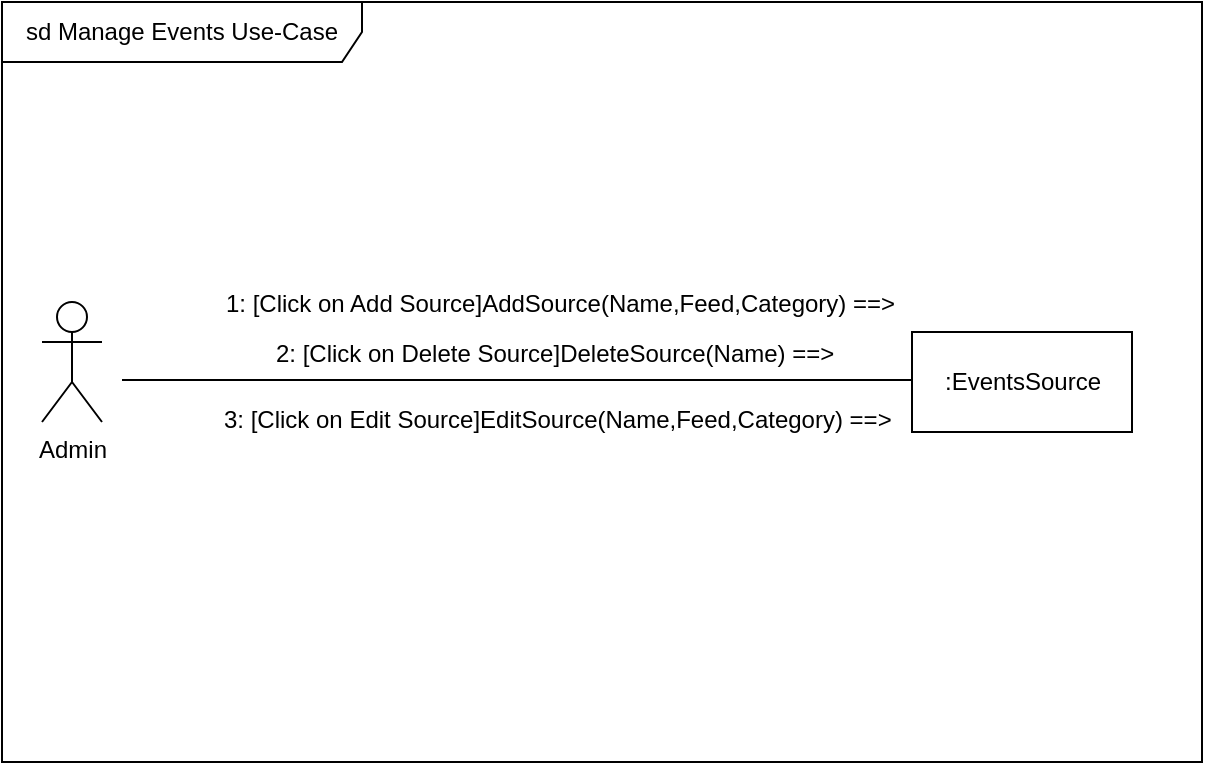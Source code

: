 <mxfile version="10.6.8" type="github"><diagram id="-Dfqtne9Uj1BQKGHxGIQ" name="Page-1"><mxGraphModel dx="754" dy="467" grid="1" gridSize="10" guides="1" tooltips="1" connect="1" arrows="1" fold="1" page="1" pageScale="1" pageWidth="827" pageHeight="1169" math="0" shadow="0"><root><mxCell id="0"/><mxCell id="1" parent="0"/><mxCell id="v7OqNKy72ZKTnc3owgDO-2" value="sd Manage Events Use-Case" style="shape=umlFrame;whiteSpace=wrap;html=1;width=180;height=30;" vertex="1" parent="1"><mxGeometry x="50" y="30" width="600" height="380" as="geometry"/></mxCell><mxCell id="v7OqNKy72ZKTnc3owgDO-3" value="Admin" style="shape=umlActor;verticalLabelPosition=bottom;labelBackgroundColor=#ffffff;verticalAlign=top;html=1;" vertex="1" parent="1"><mxGeometry x="70" y="180" width="30" height="60" as="geometry"/></mxCell><mxCell id="v7OqNKy72ZKTnc3owgDO-5" value=":EventsSource" style="html=1;" vertex="1" parent="1"><mxGeometry x="505" y="195" width="110" height="50" as="geometry"/></mxCell><mxCell id="v7OqNKy72ZKTnc3owgDO-6" value="" style="line;strokeWidth=1;fillColor=none;align=left;verticalAlign=middle;spacingTop=-1;spacingLeft=3;spacingRight=3;rotatable=0;labelPosition=right;points=[];portConstraint=eastwest;" vertex="1" parent="1"><mxGeometry x="110" y="215" width="395" height="8" as="geometry"/></mxCell><mxCell id="v7OqNKy72ZKTnc3owgDO-7" value="1: [Click on Add Source]AddSource(Name,Feed,Category) ==&amp;gt;" style="text;html=1;" vertex="1" parent="1"><mxGeometry x="160" y="167" width="320" height="30" as="geometry"/></mxCell><mxCell id="v7OqNKy72ZKTnc3owgDO-9" value="2: [Click on Delete Source]DeleteSource(Name) ==&amp;gt;" style="text;html=1;" vertex="1" parent="1"><mxGeometry x="185" y="192" width="270" height="30" as="geometry"/></mxCell><mxCell id="v7OqNKy72ZKTnc3owgDO-10" value="3: [Click on Edit Source]EditSource(Name,Feed,Category) ==&amp;gt;" style="text;html=1;" vertex="1" parent="1"><mxGeometry x="159" y="225" width="320" height="30" as="geometry"/></mxCell></root></mxGraphModel></diagram></mxfile>